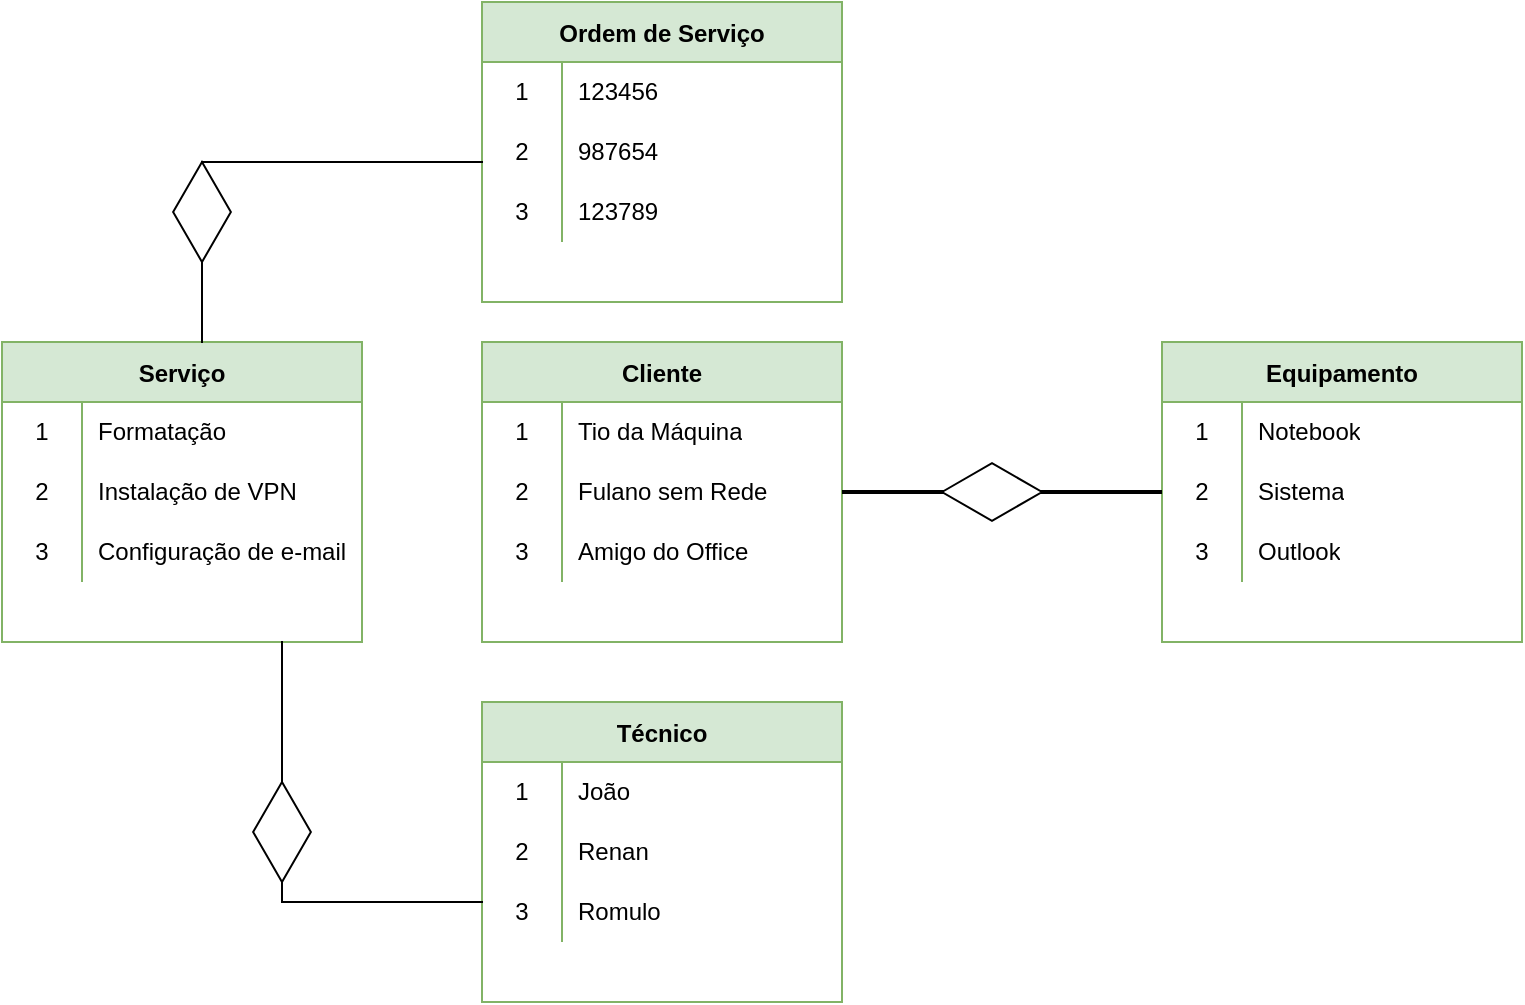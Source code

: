 <mxfile version="17.4.0" type="github">
  <diagram id="lMBrlm8vNXQDMw0H5nZM" name="Page-1">
    <mxGraphModel dx="1061" dy="584" grid="1" gridSize="10" guides="1" tooltips="1" connect="1" arrows="1" fold="1" page="1" pageScale="1" pageWidth="827" pageHeight="1169" math="0" shadow="0">
      <root>
        <mxCell id="0" />
        <mxCell id="1" parent="0" />
        <mxCell id="IsriQ1lE6_1nfN0uw5-a-41" value="Cliente" style="shape=table;startSize=30;container=1;collapsible=0;childLayout=tableLayout;fixedRows=1;rowLines=0;fontStyle=1;fillColor=#d5e8d4;strokeColor=#82b366;" vertex="1" parent="1">
          <mxGeometry x="270" y="170" width="180" height="150" as="geometry" />
        </mxCell>
        <mxCell id="IsriQ1lE6_1nfN0uw5-a-42" value="" style="shape=tableRow;horizontal=0;startSize=0;swimlaneHead=0;swimlaneBody=0;top=0;left=0;bottom=0;right=0;collapsible=0;dropTarget=0;fillColor=none;points=[[0,0.5],[1,0.5]];portConstraint=eastwest;" vertex="1" parent="IsriQ1lE6_1nfN0uw5-a-41">
          <mxGeometry y="30" width="180" height="30" as="geometry" />
        </mxCell>
        <mxCell id="IsriQ1lE6_1nfN0uw5-a-43" value="1" style="shape=partialRectangle;html=1;whiteSpace=wrap;connectable=0;fillColor=none;top=0;left=0;bottom=0;right=0;overflow=hidden;pointerEvents=1;" vertex="1" parent="IsriQ1lE6_1nfN0uw5-a-42">
          <mxGeometry width="40" height="30" as="geometry">
            <mxRectangle width="40" height="30" as="alternateBounds" />
          </mxGeometry>
        </mxCell>
        <mxCell id="IsriQ1lE6_1nfN0uw5-a-44" value="Tio da Máquina" style="shape=partialRectangle;html=1;whiteSpace=wrap;connectable=0;fillColor=none;top=0;left=0;bottom=0;right=0;align=left;spacingLeft=6;overflow=hidden;" vertex="1" parent="IsriQ1lE6_1nfN0uw5-a-42">
          <mxGeometry x="40" width="140" height="30" as="geometry">
            <mxRectangle width="140" height="30" as="alternateBounds" />
          </mxGeometry>
        </mxCell>
        <mxCell id="IsriQ1lE6_1nfN0uw5-a-45" value="" style="shape=tableRow;horizontal=0;startSize=0;swimlaneHead=0;swimlaneBody=0;top=0;left=0;bottom=0;right=0;collapsible=0;dropTarget=0;fillColor=none;points=[[0,0.5],[1,0.5]];portConstraint=eastwest;" vertex="1" parent="IsriQ1lE6_1nfN0uw5-a-41">
          <mxGeometry y="60" width="180" height="30" as="geometry" />
        </mxCell>
        <mxCell id="IsriQ1lE6_1nfN0uw5-a-46" value="2" style="shape=partialRectangle;html=1;whiteSpace=wrap;connectable=0;fillColor=none;top=0;left=0;bottom=0;right=0;overflow=hidden;" vertex="1" parent="IsriQ1lE6_1nfN0uw5-a-45">
          <mxGeometry width="40" height="30" as="geometry">
            <mxRectangle width="40" height="30" as="alternateBounds" />
          </mxGeometry>
        </mxCell>
        <mxCell id="IsriQ1lE6_1nfN0uw5-a-47" value="Fulano sem Rede" style="shape=partialRectangle;html=1;whiteSpace=wrap;connectable=0;fillColor=none;top=0;left=0;bottom=0;right=0;align=left;spacingLeft=6;overflow=hidden;" vertex="1" parent="IsriQ1lE6_1nfN0uw5-a-45">
          <mxGeometry x="40" width="140" height="30" as="geometry">
            <mxRectangle width="140" height="30" as="alternateBounds" />
          </mxGeometry>
        </mxCell>
        <mxCell id="IsriQ1lE6_1nfN0uw5-a-48" value="" style="shape=tableRow;horizontal=0;startSize=0;swimlaneHead=0;swimlaneBody=0;top=0;left=0;bottom=0;right=0;collapsible=0;dropTarget=0;fillColor=none;points=[[0,0.5],[1,0.5]];portConstraint=eastwest;" vertex="1" parent="IsriQ1lE6_1nfN0uw5-a-41">
          <mxGeometry y="90" width="180" height="30" as="geometry" />
        </mxCell>
        <mxCell id="IsriQ1lE6_1nfN0uw5-a-49" value="3" style="shape=partialRectangle;html=1;whiteSpace=wrap;connectable=0;fillColor=none;top=0;left=0;bottom=0;right=0;overflow=hidden;" vertex="1" parent="IsriQ1lE6_1nfN0uw5-a-48">
          <mxGeometry width="40" height="30" as="geometry">
            <mxRectangle width="40" height="30" as="alternateBounds" />
          </mxGeometry>
        </mxCell>
        <mxCell id="IsriQ1lE6_1nfN0uw5-a-50" value="Amigo do Office" style="shape=partialRectangle;html=1;whiteSpace=wrap;connectable=0;fillColor=none;top=0;left=0;bottom=0;right=0;align=left;spacingLeft=6;overflow=hidden;" vertex="1" parent="IsriQ1lE6_1nfN0uw5-a-48">
          <mxGeometry x="40" width="140" height="30" as="geometry">
            <mxRectangle width="140" height="30" as="alternateBounds" />
          </mxGeometry>
        </mxCell>
        <mxCell id="IsriQ1lE6_1nfN0uw5-a-51" value="Equipamento" style="shape=table;startSize=30;container=1;collapsible=0;childLayout=tableLayout;fixedRows=1;rowLines=0;fontStyle=1;fillColor=#d5e8d4;strokeColor=#82b366;" vertex="1" parent="1">
          <mxGeometry x="610" y="170" width="180" height="150" as="geometry" />
        </mxCell>
        <mxCell id="IsriQ1lE6_1nfN0uw5-a-52" value="" style="shape=tableRow;horizontal=0;startSize=0;swimlaneHead=0;swimlaneBody=0;top=0;left=0;bottom=0;right=0;collapsible=0;dropTarget=0;fillColor=none;points=[[0,0.5],[1,0.5]];portConstraint=eastwest;" vertex="1" parent="IsriQ1lE6_1nfN0uw5-a-51">
          <mxGeometry y="30" width="180" height="30" as="geometry" />
        </mxCell>
        <mxCell id="IsriQ1lE6_1nfN0uw5-a-53" value="1" style="shape=partialRectangle;html=1;whiteSpace=wrap;connectable=0;fillColor=none;top=0;left=0;bottom=0;right=0;overflow=hidden;pointerEvents=1;" vertex="1" parent="IsriQ1lE6_1nfN0uw5-a-52">
          <mxGeometry width="40" height="30" as="geometry">
            <mxRectangle width="40" height="30" as="alternateBounds" />
          </mxGeometry>
        </mxCell>
        <mxCell id="IsriQ1lE6_1nfN0uw5-a-54" value="Notebook" style="shape=partialRectangle;html=1;whiteSpace=wrap;connectable=0;fillColor=none;top=0;left=0;bottom=0;right=0;align=left;spacingLeft=6;overflow=hidden;" vertex="1" parent="IsriQ1lE6_1nfN0uw5-a-52">
          <mxGeometry x="40" width="140" height="30" as="geometry">
            <mxRectangle width="140" height="30" as="alternateBounds" />
          </mxGeometry>
        </mxCell>
        <mxCell id="IsriQ1lE6_1nfN0uw5-a-55" value="" style="shape=tableRow;horizontal=0;startSize=0;swimlaneHead=0;swimlaneBody=0;top=0;left=0;bottom=0;right=0;collapsible=0;dropTarget=0;fillColor=none;points=[[0,0.5],[1,0.5]];portConstraint=eastwest;" vertex="1" parent="IsriQ1lE6_1nfN0uw5-a-51">
          <mxGeometry y="60" width="180" height="30" as="geometry" />
        </mxCell>
        <mxCell id="IsriQ1lE6_1nfN0uw5-a-56" value="2" style="shape=partialRectangle;html=1;whiteSpace=wrap;connectable=0;fillColor=none;top=0;left=0;bottom=0;right=0;overflow=hidden;" vertex="1" parent="IsriQ1lE6_1nfN0uw5-a-55">
          <mxGeometry width="40" height="30" as="geometry">
            <mxRectangle width="40" height="30" as="alternateBounds" />
          </mxGeometry>
        </mxCell>
        <mxCell id="IsriQ1lE6_1nfN0uw5-a-57" value="Sistema" style="shape=partialRectangle;html=1;whiteSpace=wrap;connectable=0;fillColor=none;top=0;left=0;bottom=0;right=0;align=left;spacingLeft=6;overflow=hidden;" vertex="1" parent="IsriQ1lE6_1nfN0uw5-a-55">
          <mxGeometry x="40" width="140" height="30" as="geometry">
            <mxRectangle width="140" height="30" as="alternateBounds" />
          </mxGeometry>
        </mxCell>
        <mxCell id="IsriQ1lE6_1nfN0uw5-a-58" value="" style="shape=tableRow;horizontal=0;startSize=0;swimlaneHead=0;swimlaneBody=0;top=0;left=0;bottom=0;right=0;collapsible=0;dropTarget=0;fillColor=none;points=[[0,0.5],[1,0.5]];portConstraint=eastwest;" vertex="1" parent="IsriQ1lE6_1nfN0uw5-a-51">
          <mxGeometry y="90" width="180" height="30" as="geometry" />
        </mxCell>
        <mxCell id="IsriQ1lE6_1nfN0uw5-a-59" value="3" style="shape=partialRectangle;html=1;whiteSpace=wrap;connectable=0;fillColor=none;top=0;left=0;bottom=0;right=0;overflow=hidden;" vertex="1" parent="IsriQ1lE6_1nfN0uw5-a-58">
          <mxGeometry width="40" height="30" as="geometry">
            <mxRectangle width="40" height="30" as="alternateBounds" />
          </mxGeometry>
        </mxCell>
        <mxCell id="IsriQ1lE6_1nfN0uw5-a-60" value="Outlook" style="shape=partialRectangle;html=1;whiteSpace=wrap;connectable=0;fillColor=none;top=0;left=0;bottom=0;right=0;align=left;spacingLeft=6;overflow=hidden;" vertex="1" parent="IsriQ1lE6_1nfN0uw5-a-58">
          <mxGeometry x="40" width="140" height="30" as="geometry">
            <mxRectangle width="140" height="30" as="alternateBounds" />
          </mxGeometry>
        </mxCell>
        <mxCell id="IsriQ1lE6_1nfN0uw5-a-61" value="Técnico" style="shape=table;startSize=30;container=1;collapsible=0;childLayout=tableLayout;fixedRows=1;rowLines=0;fontStyle=1;fillColor=#d5e8d4;strokeColor=#82b366;" vertex="1" parent="1">
          <mxGeometry x="270" y="350" width="180" height="150" as="geometry" />
        </mxCell>
        <mxCell id="IsriQ1lE6_1nfN0uw5-a-62" value="" style="shape=tableRow;horizontal=0;startSize=0;swimlaneHead=0;swimlaneBody=0;top=0;left=0;bottom=0;right=0;collapsible=0;dropTarget=0;fillColor=none;points=[[0,0.5],[1,0.5]];portConstraint=eastwest;" vertex="1" parent="IsriQ1lE6_1nfN0uw5-a-61">
          <mxGeometry y="30" width="180" height="30" as="geometry" />
        </mxCell>
        <mxCell id="IsriQ1lE6_1nfN0uw5-a-63" value="1" style="shape=partialRectangle;html=1;whiteSpace=wrap;connectable=0;fillColor=none;top=0;left=0;bottom=0;right=0;overflow=hidden;pointerEvents=1;" vertex="1" parent="IsriQ1lE6_1nfN0uw5-a-62">
          <mxGeometry width="40" height="30" as="geometry">
            <mxRectangle width="40" height="30" as="alternateBounds" />
          </mxGeometry>
        </mxCell>
        <mxCell id="IsriQ1lE6_1nfN0uw5-a-64" value="João" style="shape=partialRectangle;html=1;whiteSpace=wrap;connectable=0;fillColor=none;top=0;left=0;bottom=0;right=0;align=left;spacingLeft=6;overflow=hidden;" vertex="1" parent="IsriQ1lE6_1nfN0uw5-a-62">
          <mxGeometry x="40" width="140" height="30" as="geometry">
            <mxRectangle width="140" height="30" as="alternateBounds" />
          </mxGeometry>
        </mxCell>
        <mxCell id="IsriQ1lE6_1nfN0uw5-a-65" value="" style="shape=tableRow;horizontal=0;startSize=0;swimlaneHead=0;swimlaneBody=0;top=0;left=0;bottom=0;right=0;collapsible=0;dropTarget=0;fillColor=none;points=[[0,0.5],[1,0.5]];portConstraint=eastwest;" vertex="1" parent="IsriQ1lE6_1nfN0uw5-a-61">
          <mxGeometry y="60" width="180" height="30" as="geometry" />
        </mxCell>
        <mxCell id="IsriQ1lE6_1nfN0uw5-a-66" value="2" style="shape=partialRectangle;html=1;whiteSpace=wrap;connectable=0;fillColor=none;top=0;left=0;bottom=0;right=0;overflow=hidden;" vertex="1" parent="IsriQ1lE6_1nfN0uw5-a-65">
          <mxGeometry width="40" height="30" as="geometry">
            <mxRectangle width="40" height="30" as="alternateBounds" />
          </mxGeometry>
        </mxCell>
        <mxCell id="IsriQ1lE6_1nfN0uw5-a-67" value="Renan" style="shape=partialRectangle;html=1;whiteSpace=wrap;connectable=0;fillColor=none;top=0;left=0;bottom=0;right=0;align=left;spacingLeft=6;overflow=hidden;" vertex="1" parent="IsriQ1lE6_1nfN0uw5-a-65">
          <mxGeometry x="40" width="140" height="30" as="geometry">
            <mxRectangle width="140" height="30" as="alternateBounds" />
          </mxGeometry>
        </mxCell>
        <mxCell id="IsriQ1lE6_1nfN0uw5-a-68" value="" style="shape=tableRow;horizontal=0;startSize=0;swimlaneHead=0;swimlaneBody=0;top=0;left=0;bottom=0;right=0;collapsible=0;dropTarget=0;fillColor=none;points=[[0,0.5],[1,0.5]];portConstraint=eastwest;" vertex="1" parent="IsriQ1lE6_1nfN0uw5-a-61">
          <mxGeometry y="90" width="180" height="30" as="geometry" />
        </mxCell>
        <mxCell id="IsriQ1lE6_1nfN0uw5-a-69" value="3" style="shape=partialRectangle;html=1;whiteSpace=wrap;connectable=0;fillColor=none;top=0;left=0;bottom=0;right=0;overflow=hidden;" vertex="1" parent="IsriQ1lE6_1nfN0uw5-a-68">
          <mxGeometry width="40" height="30" as="geometry">
            <mxRectangle width="40" height="30" as="alternateBounds" />
          </mxGeometry>
        </mxCell>
        <mxCell id="IsriQ1lE6_1nfN0uw5-a-70" value="Romulo" style="shape=partialRectangle;html=1;whiteSpace=wrap;connectable=0;fillColor=none;top=0;left=0;bottom=0;right=0;align=left;spacingLeft=6;overflow=hidden;" vertex="1" parent="IsriQ1lE6_1nfN0uw5-a-68">
          <mxGeometry x="40" width="140" height="30" as="geometry">
            <mxRectangle width="140" height="30" as="alternateBounds" />
          </mxGeometry>
        </mxCell>
        <mxCell id="IsriQ1lE6_1nfN0uw5-a-84" value="Serviço" style="shape=table;startSize=30;container=1;collapsible=0;childLayout=tableLayout;fixedRows=1;rowLines=0;fontStyle=1;fillColor=#d5e8d4;strokeColor=#82b366;" vertex="1" parent="1">
          <mxGeometry x="30" y="170" width="180" height="150" as="geometry" />
        </mxCell>
        <mxCell id="IsriQ1lE6_1nfN0uw5-a-85" value="" style="shape=tableRow;horizontal=0;startSize=0;swimlaneHead=0;swimlaneBody=0;top=0;left=0;bottom=0;right=0;collapsible=0;dropTarget=0;fillColor=none;points=[[0,0.5],[1,0.5]];portConstraint=eastwest;" vertex="1" parent="IsriQ1lE6_1nfN0uw5-a-84">
          <mxGeometry y="30" width="180" height="30" as="geometry" />
        </mxCell>
        <mxCell id="IsriQ1lE6_1nfN0uw5-a-86" value="1" style="shape=partialRectangle;html=1;whiteSpace=wrap;connectable=0;fillColor=none;top=0;left=0;bottom=0;right=0;overflow=hidden;pointerEvents=1;" vertex="1" parent="IsriQ1lE6_1nfN0uw5-a-85">
          <mxGeometry width="40" height="30" as="geometry">
            <mxRectangle width="40" height="30" as="alternateBounds" />
          </mxGeometry>
        </mxCell>
        <mxCell id="IsriQ1lE6_1nfN0uw5-a-87" value="Formatação" style="shape=partialRectangle;html=1;whiteSpace=wrap;connectable=0;fillColor=none;top=0;left=0;bottom=0;right=0;align=left;spacingLeft=6;overflow=hidden;" vertex="1" parent="IsriQ1lE6_1nfN0uw5-a-85">
          <mxGeometry x="40" width="140" height="30" as="geometry">
            <mxRectangle width="140" height="30" as="alternateBounds" />
          </mxGeometry>
        </mxCell>
        <mxCell id="IsriQ1lE6_1nfN0uw5-a-88" value="" style="shape=tableRow;horizontal=0;startSize=0;swimlaneHead=0;swimlaneBody=0;top=0;left=0;bottom=0;right=0;collapsible=0;dropTarget=0;fillColor=none;points=[[0,0.5],[1,0.5]];portConstraint=eastwest;" vertex="1" parent="IsriQ1lE6_1nfN0uw5-a-84">
          <mxGeometry y="60" width="180" height="30" as="geometry" />
        </mxCell>
        <mxCell id="IsriQ1lE6_1nfN0uw5-a-89" value="2" style="shape=partialRectangle;html=1;whiteSpace=wrap;connectable=0;fillColor=none;top=0;left=0;bottom=0;right=0;overflow=hidden;" vertex="1" parent="IsriQ1lE6_1nfN0uw5-a-88">
          <mxGeometry width="40" height="30" as="geometry">
            <mxRectangle width="40" height="30" as="alternateBounds" />
          </mxGeometry>
        </mxCell>
        <mxCell id="IsriQ1lE6_1nfN0uw5-a-90" value="Instalação de VPN" style="shape=partialRectangle;html=1;whiteSpace=wrap;connectable=0;fillColor=none;top=0;left=0;bottom=0;right=0;align=left;spacingLeft=6;overflow=hidden;" vertex="1" parent="IsriQ1lE6_1nfN0uw5-a-88">
          <mxGeometry x="40" width="140" height="30" as="geometry">
            <mxRectangle width="140" height="30" as="alternateBounds" />
          </mxGeometry>
        </mxCell>
        <mxCell id="IsriQ1lE6_1nfN0uw5-a-91" value="" style="shape=tableRow;horizontal=0;startSize=0;swimlaneHead=0;swimlaneBody=0;top=0;left=0;bottom=0;right=0;collapsible=0;dropTarget=0;fillColor=none;points=[[0,0.5],[1,0.5]];portConstraint=eastwest;" vertex="1" parent="IsriQ1lE6_1nfN0uw5-a-84">
          <mxGeometry y="90" width="180" height="30" as="geometry" />
        </mxCell>
        <mxCell id="IsriQ1lE6_1nfN0uw5-a-92" value="3" style="shape=partialRectangle;html=1;whiteSpace=wrap;connectable=0;fillColor=none;top=0;left=0;bottom=0;right=0;overflow=hidden;" vertex="1" parent="IsriQ1lE6_1nfN0uw5-a-91">
          <mxGeometry width="40" height="30" as="geometry">
            <mxRectangle width="40" height="30" as="alternateBounds" />
          </mxGeometry>
        </mxCell>
        <mxCell id="IsriQ1lE6_1nfN0uw5-a-93" value="Configuração de e-mail" style="shape=partialRectangle;html=1;whiteSpace=wrap;connectable=0;fillColor=none;top=0;left=0;bottom=0;right=0;align=left;spacingLeft=6;overflow=hidden;" vertex="1" parent="IsriQ1lE6_1nfN0uw5-a-91">
          <mxGeometry x="40" width="140" height="30" as="geometry">
            <mxRectangle width="140" height="30" as="alternateBounds" />
          </mxGeometry>
        </mxCell>
        <mxCell id="IsriQ1lE6_1nfN0uw5-a-94" value="Ordem de Serviço" style="shape=table;startSize=30;container=1;collapsible=0;childLayout=tableLayout;fixedRows=1;rowLines=0;fontStyle=1;fillColor=#d5e8d4;strokeColor=#82b366;" vertex="1" parent="1">
          <mxGeometry x="270" width="180" height="150" as="geometry" />
        </mxCell>
        <mxCell id="IsriQ1lE6_1nfN0uw5-a-95" value="" style="shape=tableRow;horizontal=0;startSize=0;swimlaneHead=0;swimlaneBody=0;top=0;left=0;bottom=0;right=0;collapsible=0;dropTarget=0;fillColor=none;points=[[0,0.5],[1,0.5]];portConstraint=eastwest;" vertex="1" parent="IsriQ1lE6_1nfN0uw5-a-94">
          <mxGeometry y="30" width="180" height="30" as="geometry" />
        </mxCell>
        <mxCell id="IsriQ1lE6_1nfN0uw5-a-96" value="1" style="shape=partialRectangle;html=1;whiteSpace=wrap;connectable=0;fillColor=none;top=0;left=0;bottom=0;right=0;overflow=hidden;pointerEvents=1;" vertex="1" parent="IsriQ1lE6_1nfN0uw5-a-95">
          <mxGeometry width="40" height="30" as="geometry">
            <mxRectangle width="40" height="30" as="alternateBounds" />
          </mxGeometry>
        </mxCell>
        <mxCell id="IsriQ1lE6_1nfN0uw5-a-97" value="123456" style="shape=partialRectangle;html=1;whiteSpace=wrap;connectable=0;fillColor=none;top=0;left=0;bottom=0;right=0;align=left;spacingLeft=6;overflow=hidden;" vertex="1" parent="IsriQ1lE6_1nfN0uw5-a-95">
          <mxGeometry x="40" width="140" height="30" as="geometry">
            <mxRectangle width="140" height="30" as="alternateBounds" />
          </mxGeometry>
        </mxCell>
        <mxCell id="IsriQ1lE6_1nfN0uw5-a-98" value="" style="shape=tableRow;horizontal=0;startSize=0;swimlaneHead=0;swimlaneBody=0;top=0;left=0;bottom=0;right=0;collapsible=0;dropTarget=0;fillColor=none;points=[[0,0.5],[1,0.5]];portConstraint=eastwest;" vertex="1" parent="IsriQ1lE6_1nfN0uw5-a-94">
          <mxGeometry y="60" width="180" height="30" as="geometry" />
        </mxCell>
        <mxCell id="IsriQ1lE6_1nfN0uw5-a-99" value="2" style="shape=partialRectangle;html=1;whiteSpace=wrap;connectable=0;fillColor=none;top=0;left=0;bottom=0;right=0;overflow=hidden;" vertex="1" parent="IsriQ1lE6_1nfN0uw5-a-98">
          <mxGeometry width="40" height="30" as="geometry">
            <mxRectangle width="40" height="30" as="alternateBounds" />
          </mxGeometry>
        </mxCell>
        <mxCell id="IsriQ1lE6_1nfN0uw5-a-100" value="987654" style="shape=partialRectangle;html=1;whiteSpace=wrap;connectable=0;fillColor=none;top=0;left=0;bottom=0;right=0;align=left;spacingLeft=6;overflow=hidden;" vertex="1" parent="IsriQ1lE6_1nfN0uw5-a-98">
          <mxGeometry x="40" width="140" height="30" as="geometry">
            <mxRectangle width="140" height="30" as="alternateBounds" />
          </mxGeometry>
        </mxCell>
        <mxCell id="IsriQ1lE6_1nfN0uw5-a-101" value="" style="shape=tableRow;horizontal=0;startSize=0;swimlaneHead=0;swimlaneBody=0;top=0;left=0;bottom=0;right=0;collapsible=0;dropTarget=0;fillColor=none;points=[[0,0.5],[1,0.5]];portConstraint=eastwest;" vertex="1" parent="IsriQ1lE6_1nfN0uw5-a-94">
          <mxGeometry y="90" width="180" height="30" as="geometry" />
        </mxCell>
        <mxCell id="IsriQ1lE6_1nfN0uw5-a-102" value="3" style="shape=partialRectangle;html=1;whiteSpace=wrap;connectable=0;fillColor=none;top=0;left=0;bottom=0;right=0;overflow=hidden;" vertex="1" parent="IsriQ1lE6_1nfN0uw5-a-101">
          <mxGeometry width="40" height="30" as="geometry">
            <mxRectangle width="40" height="30" as="alternateBounds" />
          </mxGeometry>
        </mxCell>
        <mxCell id="IsriQ1lE6_1nfN0uw5-a-103" value="123789" style="shape=partialRectangle;html=1;whiteSpace=wrap;connectable=0;fillColor=none;top=0;left=0;bottom=0;right=0;align=left;spacingLeft=6;overflow=hidden;" vertex="1" parent="IsriQ1lE6_1nfN0uw5-a-101">
          <mxGeometry x="40" width="140" height="30" as="geometry">
            <mxRectangle width="140" height="30" as="alternateBounds" />
          </mxGeometry>
        </mxCell>
        <mxCell id="IsriQ1lE6_1nfN0uw5-a-104" value="" style="shape=partialRectangle;whiteSpace=wrap;html=1;bottom=0;right=0;fillColor=none;" vertex="1" parent="1">
          <mxGeometry x="130" y="80" width="140" height="90" as="geometry" />
        </mxCell>
        <mxCell id="IsriQ1lE6_1nfN0uw5-a-105" value="" style="shape=partialRectangle;whiteSpace=wrap;html=1;bottom=0;right=0;fillColor=none;rotation=-90;" vertex="1" parent="1">
          <mxGeometry x="155" y="335" width="130" height="100" as="geometry" />
        </mxCell>
        <mxCell id="IsriQ1lE6_1nfN0uw5-a-107" value="" style="line;strokeWidth=2;html=1;" vertex="1" parent="1">
          <mxGeometry x="450" y="240" width="160" height="10" as="geometry" />
        </mxCell>
        <mxCell id="IsriQ1lE6_1nfN0uw5-a-108" value="" style="html=1;whiteSpace=wrap;aspect=fixed;shape=isoRectangle;" vertex="1" parent="1">
          <mxGeometry x="500" y="230" width="50" height="30" as="geometry" />
        </mxCell>
        <mxCell id="IsriQ1lE6_1nfN0uw5-a-109" value="" style="html=1;whiteSpace=wrap;aspect=fixed;shape=isoRectangle;direction=south;" vertex="1" parent="1">
          <mxGeometry x="155" y="390" width="30" height="50" as="geometry" />
        </mxCell>
        <mxCell id="IsriQ1lE6_1nfN0uw5-a-110" value="" style="html=1;whiteSpace=wrap;aspect=fixed;shape=isoRectangle;direction=south;" vertex="1" parent="1">
          <mxGeometry x="115" y="80" width="30" height="50" as="geometry" />
        </mxCell>
      </root>
    </mxGraphModel>
  </diagram>
</mxfile>
